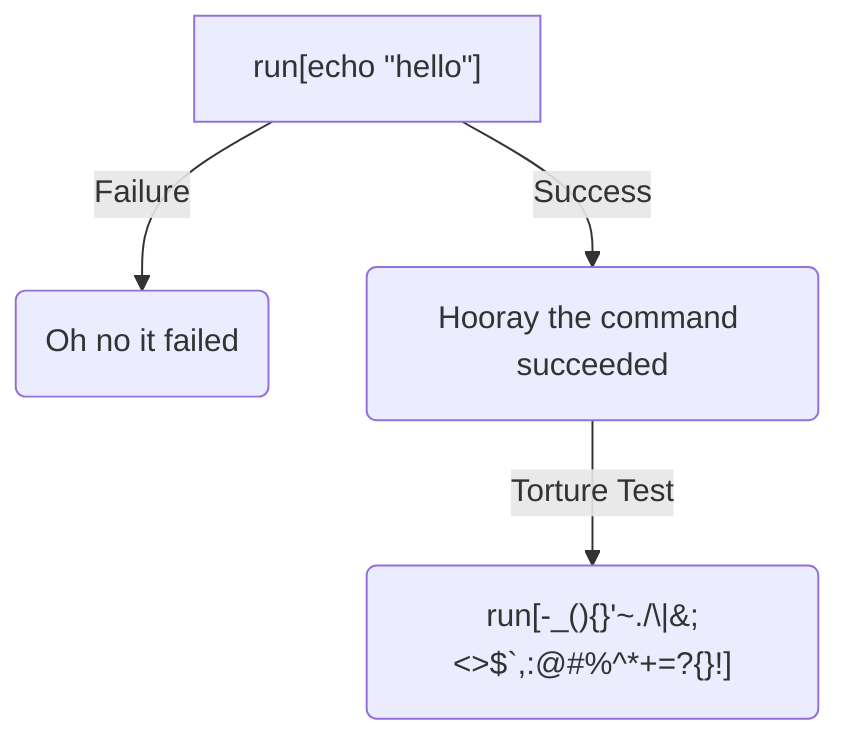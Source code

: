 flowchart TD
    Start--Failure-->id3(Oh no it failed)
    Start["run[echo #quot;hello#quot;]"]--Success-->id2(Hooray the command succeeded)
    id2--Torture Test-->id4("run[-_(){}'~./\|&;<>$`,:@#%^*+=?{}!]")